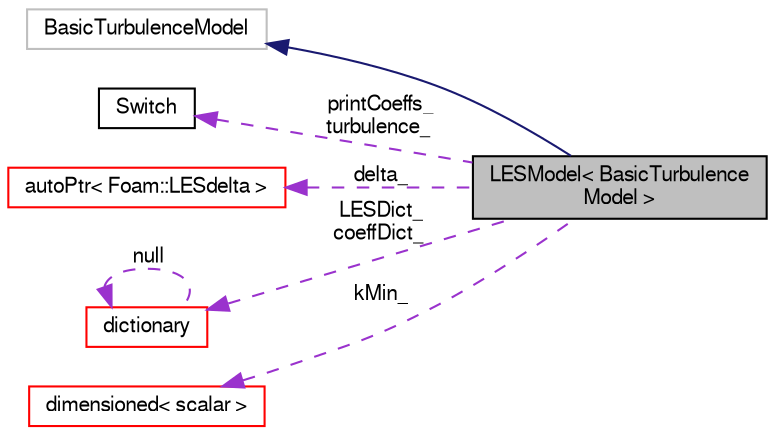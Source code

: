 digraph "LESModel&lt; BasicTurbulenceModel &gt;"
{
  bgcolor="transparent";
  edge [fontname="FreeSans",fontsize="10",labelfontname="FreeSans",labelfontsize="10"];
  node [fontname="FreeSans",fontsize="10",shape=record];
  rankdir="LR";
  Node9 [label="LESModel\< BasicTurbulence\lModel \>",height=0.2,width=0.4,color="black", fillcolor="grey75", style="filled", fontcolor="black"];
  Node10 -> Node9 [dir="back",color="midnightblue",fontsize="10",style="solid",fontname="FreeSans"];
  Node10 [label="BasicTurbulenceModel",height=0.2,width=0.4,color="grey75"];
  Node11 -> Node9 [dir="back",color="darkorchid3",fontsize="10",style="dashed",label=" printCoeffs_\nturbulence_" ,fontname="FreeSans"];
  Node11 [label="Switch",height=0.2,width=0.4,color="black",URL="$a27626.html",tooltip="A simple wrapper around bool so that it can be read as a word: true/false, on/off, yes/no, y/n, t/f, or none. "];
  Node12 -> Node9 [dir="back",color="darkorchid3",fontsize="10",style="dashed",label=" delta_" ,fontname="FreeSans"];
  Node12 [label="autoPtr\< Foam::LESdelta \>",height=0.2,width=0.4,color="red",URL="$a25958.html"];
  Node14 -> Node9 [dir="back",color="darkorchid3",fontsize="10",style="dashed",label=" LESDict_\ncoeffDict_" ,fontname="FreeSans"];
  Node14 [label="dictionary",height=0.2,width=0.4,color="red",URL="$a26014.html",tooltip="A list of keyword definitions, which are a keyword followed by any number of values (e..."];
  Node14 -> Node14 [dir="back",color="darkorchid3",fontsize="10",style="dashed",label=" null" ,fontname="FreeSans"];
  Node27 -> Node9 [dir="back",color="darkorchid3",fontsize="10",style="dashed",label=" kMin_" ,fontname="FreeSans"];
  Node27 [label="dimensioned\< scalar \>",height=0.2,width=0.4,color="red",URL="$a26366.html"];
}

